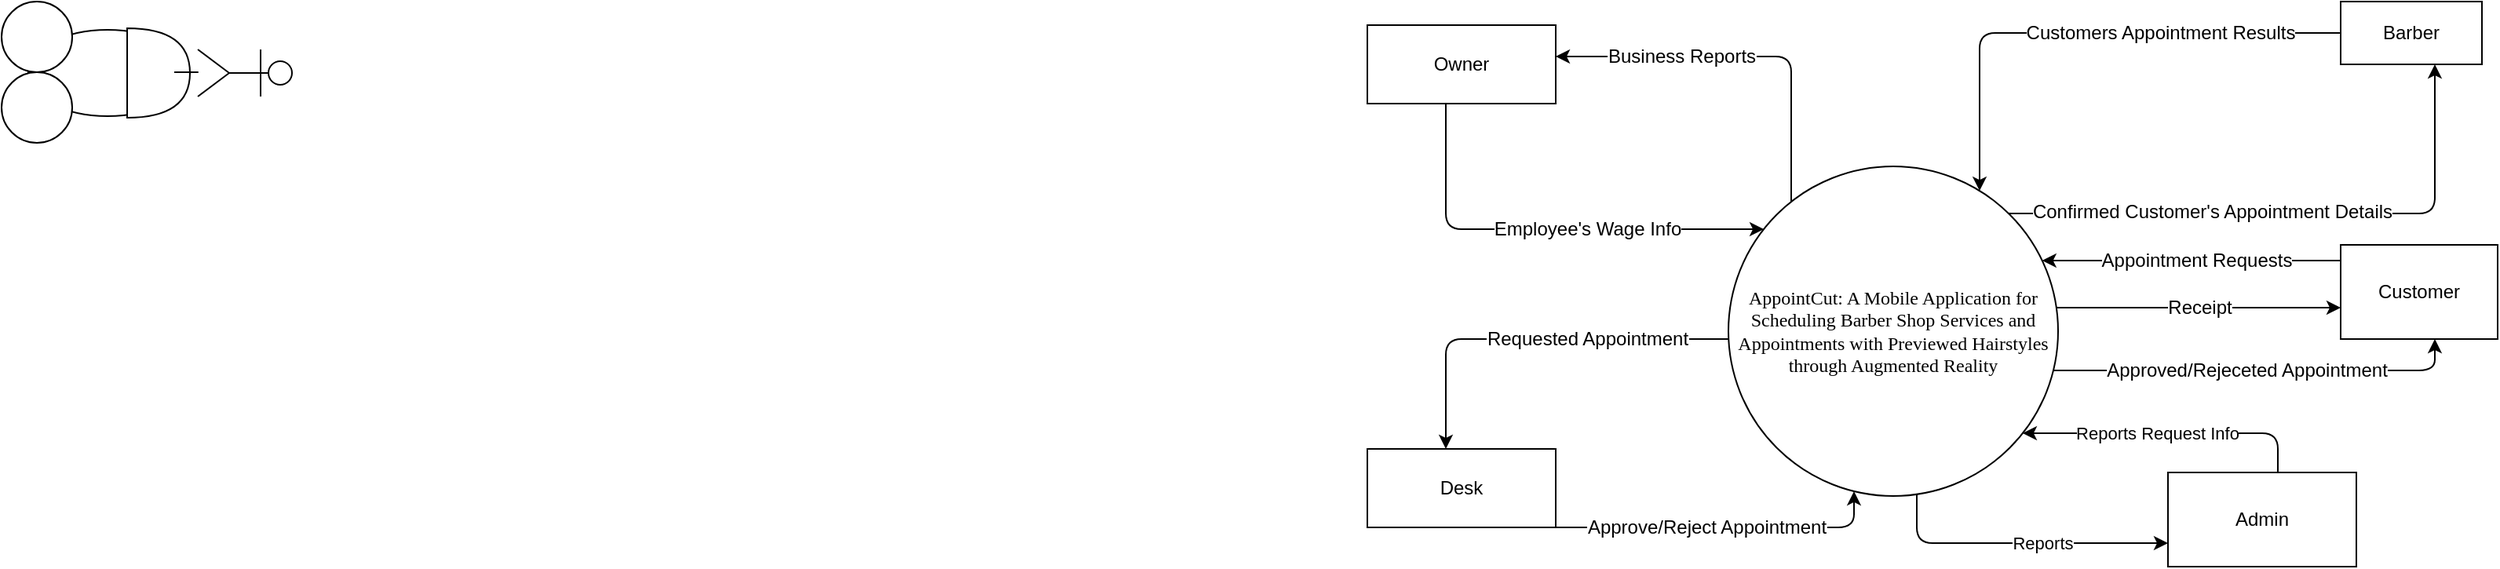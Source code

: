 <mxfile version="15.6.6" type="github" pages="2">
  <diagram id="QcfeCgYC6YROvoQcwezy" name="CFD">
    <mxGraphModel dx="1663" dy="441" grid="1" gridSize="10" guides="1" tooltips="1" connect="1" arrows="1" fold="1" page="1" pageScale="1" pageWidth="850" pageHeight="1100" math="0" shadow="0">
      <root>
        <mxCell id="0" />
        <mxCell id="1" parent="0" />
        <mxCell id="d3RUSdktLGLqAfxEhtAn-2" style="edgeStyle=orthogonalEdgeStyle;orthogonalLoop=1;jettySize=auto;html=1;labelBackgroundColor=default;fontColor=default;strokeColor=default;rounded=1;" edge="1" parent="1" source="eU8hsQ7OFh6PPx2WCGZC-1" target="eU8hsQ7OFh6PPx2WCGZC-5">
          <mxGeometry relative="1" as="geometry">
            <Array as="points">
              <mxPoint x="760" y="250" />
              <mxPoint x="760" y="135" />
            </Array>
          </mxGeometry>
        </mxCell>
        <mxCell id="d3RUSdktLGLqAfxEhtAn-16" value="Confirmed Customer&#39;s Appointment Details" style="edgeLabel;html=1;align=center;verticalAlign=middle;resizable=0;points=[];fontSize=12;fontColor=default;" vertex="1" connectable="0" parent="d3RUSdktLGLqAfxEhtAn-2">
          <mxGeometry x="-0.295" y="1" relative="1" as="geometry">
            <mxPoint as="offset" />
          </mxGeometry>
        </mxCell>
        <mxCell id="d3RUSdktLGLqAfxEhtAn-5" style="edgeStyle=orthogonalEdgeStyle;rounded=1;orthogonalLoop=1;jettySize=auto;html=1;labelBackgroundColor=default;fontColor=default;strokeColor=default;" edge="1" parent="1" source="eU8hsQ7OFh6PPx2WCGZC-1" target="eU8hsQ7OFh6PPx2WCGZC-6">
          <mxGeometry relative="1" as="geometry">
            <Array as="points">
              <mxPoint x="610" y="310" />
              <mxPoint x="610" y="310" />
            </Array>
          </mxGeometry>
        </mxCell>
        <mxCell id="d3RUSdktLGLqAfxEhtAn-7" value="&lt;font style=&quot;font-size: 12px&quot;&gt;Receipt&lt;/font&gt;" style="edgeLabel;html=1;align=center;verticalAlign=middle;resizable=0;points=[];fontColor=default;labelBackgroundColor=default;" vertex="1" connectable="0" parent="d3RUSdktLGLqAfxEhtAn-5">
          <mxGeometry x="-0.182" relative="1" as="geometry">
            <mxPoint x="17" as="offset" />
          </mxGeometry>
        </mxCell>
        <mxCell id="eU8hsQ7OFh6PPx2WCGZC-1" value="&lt;font style=&quot;font-size: 12px&quot;&gt;&lt;span style=&quot;font-family: &amp;quot;times new roman&amp;quot;; background-color: transparent; font-style: normal; font-variant: normal; text-decoration: none; vertical-align: baseline;&quot; id=&quot;docs-internal-guid-279cb4f7-7fff-44b1-516b-acc277abbe0b&quot;&gt;AppointCut: A Mobile Application for Scheduling Barber Shop Services and Appointments with Previewed Hairstyles through Augmented Reality&lt;/span&gt;&lt;/font&gt;" style="ellipse;whiteSpace=wrap;html=1;aspect=fixed;fillColor=default;strokeColor=default;fontColor=default;" parent="1" vertex="1">
          <mxGeometry x="310" y="220" width="210" height="210" as="geometry" />
        </mxCell>
        <mxCell id="eU8hsQ7OFh6PPx2WCGZC-4" value="Desk" style="rounded=0;whiteSpace=wrap;html=1;fontSize=12;fillColor=default;strokeColor=default;fontColor=default;" parent="1" vertex="1">
          <mxGeometry x="80" y="400" width="120" height="50" as="geometry" />
        </mxCell>
        <mxCell id="d3RUSdktLGLqAfxEhtAn-1" style="edgeStyle=orthogonalEdgeStyle;rounded=1;orthogonalLoop=1;jettySize=auto;html=1;labelBackgroundColor=default;fontColor=default;strokeColor=default;" edge="1" parent="1" source="eU8hsQ7OFh6PPx2WCGZC-5" target="eU8hsQ7OFh6PPx2WCGZC-1">
          <mxGeometry relative="1" as="geometry">
            <Array as="points">
              <mxPoint x="470" y="135" />
            </Array>
          </mxGeometry>
        </mxCell>
        <mxCell id="d3RUSdktLGLqAfxEhtAn-12" value="Customers Appointment Results" style="edgeLabel;html=1;align=center;verticalAlign=middle;resizable=0;points=[];fontSize=12;fontColor=default;labelBackgroundColor=default;" vertex="1" connectable="0" parent="d3RUSdktLGLqAfxEhtAn-1">
          <mxGeometry x="-0.053" y="-2" relative="1" as="geometry">
            <mxPoint x="41" y="2" as="offset" />
          </mxGeometry>
        </mxCell>
        <mxCell id="eU8hsQ7OFh6PPx2WCGZC-5" value="Barber" style="rounded=0;whiteSpace=wrap;html=1;fontSize=12;fillColor=default;strokeColor=default;fontColor=default;" parent="1" vertex="1">
          <mxGeometry x="700" y="115" width="90" height="40" as="geometry" />
        </mxCell>
        <mxCell id="eU8hsQ7OFh6PPx2WCGZC-6" value="Customer" style="rounded=0;whiteSpace=wrap;html=1;fontSize=12;fillColor=default;strokeColor=default;fontColor=default;" parent="1" vertex="1">
          <mxGeometry x="700" y="270" width="100" height="60" as="geometry" />
        </mxCell>
        <mxCell id="eU8hsQ7OFh6PPx2WCGZC-20" value="Business Reports" style="endArrow=classic;html=1;rounded=1;fontSize=12;edgeStyle=orthogonalEdgeStyle;strokeColor=default;labelBackgroundColor=default;fontColor=default;" parent="1" source="eU8hsQ7OFh6PPx2WCGZC-1" target="d3RUSdktLGLqAfxEhtAn-19" edge="1">
          <mxGeometry x="0.34" width="50" height="50" relative="1" as="geometry">
            <mxPoint x="170" y="170" as="sourcePoint" />
            <mxPoint x="140.029" y="180" as="targetPoint" />
            <Array as="points">
              <mxPoint x="350" y="150" />
              <mxPoint x="140" y="150" />
            </Array>
            <mxPoint as="offset" />
          </mxGeometry>
        </mxCell>
        <mxCell id="eU8hsQ7OFh6PPx2WCGZC-27" value="Employee&#39;s Wage Info" style="endArrow=classic;html=1;rounded=1;fontSize=12;edgeStyle=orthogonalEdgeStyle;strokeColor=default;labelBackgroundColor=default;fontColor=default;" parent="1" source="d3RUSdktLGLqAfxEhtAn-19" target="eU8hsQ7OFh6PPx2WCGZC-1" edge="1">
          <mxGeometry x="0.205" width="50" height="50" relative="1" as="geometry">
            <mxPoint x="140.029" y="250" as="sourcePoint" />
            <mxPoint x="280" y="350" as="targetPoint" />
            <Array as="points">
              <mxPoint x="130" y="260" />
            </Array>
            <mxPoint as="offset" />
          </mxGeometry>
        </mxCell>
        <mxCell id="eU8hsQ7OFh6PPx2WCGZC-31" value="Approve/Reject Appointment" style="endArrow=classic;html=1;rounded=1;fontSize=12;edgeStyle=orthogonalEdgeStyle;strokeColor=default;labelBackgroundColor=default;fontColor=default;" parent="1" target="eU8hsQ7OFh6PPx2WCGZC-1" edge="1" source="eU8hsQ7OFh6PPx2WCGZC-4">
          <mxGeometry x="-0.101" width="50" height="50" relative="1" as="geometry">
            <mxPoint x="160" y="381" as="sourcePoint" />
            <mxPoint x="357" y="435" as="targetPoint" />
            <Array as="points">
              <mxPoint x="390" y="450" />
            </Array>
            <mxPoint as="offset" />
          </mxGeometry>
        </mxCell>
        <mxCell id="eU8hsQ7OFh6PPx2WCGZC-35" value="Approved/Rejeceted Appointment" style="endArrow=classic;html=1;rounded=1;fontSize=12;edgeStyle=orthogonalEdgeStyle;strokeColor=default;labelBackgroundColor=default;fontColor=default;" parent="1" source="eU8hsQ7OFh6PPx2WCGZC-1" target="eU8hsQ7OFh6PPx2WCGZC-6" edge="1">
          <mxGeometry x="-0.065" width="50" height="50" relative="1" as="geometry">
            <mxPoint x="460" y="440" as="sourcePoint" />
            <mxPoint x="710" y="460" as="targetPoint" />
            <Array as="points">
              <mxPoint x="760" y="350" />
            </Array>
            <mxPoint as="offset" />
          </mxGeometry>
        </mxCell>
        <mxCell id="eU8hsQ7OFh6PPx2WCGZC-36" value="Appointment Requests" style="endArrow=classic;html=1;rounded=1;fontSize=12;edgeStyle=orthogonalEdgeStyle;strokeColor=default;labelBackgroundColor=default;fontColor=default;" parent="1" source="eU8hsQ7OFh6PPx2WCGZC-6" target="eU8hsQ7OFh6PPx2WCGZC-1" edge="1">
          <mxGeometry x="-0.032" width="50" height="50" relative="1" as="geometry">
            <mxPoint x="620" y="420" as="sourcePoint" />
            <mxPoint x="500" y="418" as="targetPoint" />
            <Array as="points">
              <mxPoint x="610" y="280" />
              <mxPoint x="610" y="280" />
            </Array>
            <mxPoint as="offset" />
          </mxGeometry>
        </mxCell>
        <mxCell id="eU8hsQ7OFh6PPx2WCGZC-37" value="Requested Appointment" style="endArrow=classic;html=1;rounded=1;fontSize=12;edgeStyle=orthogonalEdgeStyle;strokeColor=default;labelBackgroundColor=default;fontColor=default;" parent="1" source="eU8hsQ7OFh6PPx2WCGZC-1" target="eU8hsQ7OFh6PPx2WCGZC-4" edge="1">
          <mxGeometry x="-0.279" width="50" height="50" relative="1" as="geometry">
            <mxPoint x="200" y="430" as="sourcePoint" />
            <mxPoint x="133" y="400" as="targetPoint" />
            <Array as="points">
              <mxPoint x="130" y="330" />
            </Array>
            <mxPoint as="offset" />
          </mxGeometry>
        </mxCell>
        <mxCell id="jR0Vj0uFJXifs4Czaeaf-1" value="Admin" style="rounded=0;whiteSpace=wrap;html=1;fontSize=12;fillColor=default;strokeColor=default;fontColor=default;" parent="1" vertex="1">
          <mxGeometry x="590" y="415" width="120" height="60" as="geometry" />
        </mxCell>
        <mxCell id="jR0Vj0uFJXifs4Czaeaf-2" value="" style="endArrow=classic;html=1;rounded=1;strokeColor=default;edgeStyle=orthogonalEdgeStyle;labelBackgroundColor=default;fontColor=default;" parent="1" source="eU8hsQ7OFh6PPx2WCGZC-1" target="jR0Vj0uFJXifs4Czaeaf-1" edge="1">
          <mxGeometry width="50" height="50" relative="1" as="geometry">
            <mxPoint x="350" y="570" as="sourcePoint" />
            <mxPoint x="400" y="520" as="targetPoint" />
            <Array as="points">
              <mxPoint x="430" y="460" />
            </Array>
          </mxGeometry>
        </mxCell>
        <mxCell id="jR0Vj0uFJXifs4Czaeaf-6" value="Reports" style="edgeLabel;html=1;align=center;verticalAlign=middle;resizable=0;points=[];labelBackgroundColor=default;fontColor=default;" parent="jR0Vj0uFJXifs4Czaeaf-2" vertex="1" connectable="0">
          <mxGeometry x="-0.184" y="-1" relative="1" as="geometry">
            <mxPoint x="33" y="-1" as="offset" />
          </mxGeometry>
        </mxCell>
        <mxCell id="jR0Vj0uFJXifs4Czaeaf-3" value="Reports Request Info" style="endArrow=classic;html=1;rounded=1;strokeColor=default;edgeStyle=orthogonalEdgeStyle;labelBackgroundColor=default;fontColor=default;" parent="1" source="jR0Vj0uFJXifs4Czaeaf-1" edge="1" target="eU8hsQ7OFh6PPx2WCGZC-1">
          <mxGeometry x="0.091" width="50" height="50" relative="1" as="geometry">
            <mxPoint x="408.41" y="440.0" as="sourcePoint" />
            <mxPoint x="430" y="430" as="targetPoint" />
            <mxPoint as="offset" />
            <Array as="points">
              <mxPoint x="660" y="390" />
            </Array>
          </mxGeometry>
        </mxCell>
        <mxCell id="YzoVD2geB_q7kexFXIaQ-5" value="" style="group" parent="1" vertex="1" connectable="0">
          <mxGeometry x="-790" y="115" width="185" height="90" as="geometry" />
        </mxCell>
        <mxCell id="YzoVD2geB_q7kexFXIaQ-6" value="" style="ellipse;whiteSpace=wrap;html=1;direction=south;rotation=90;" parent="YzoVD2geB_q7kexFXIaQ-5" vertex="1">
          <mxGeometry x="40" y="-5" width="55" height="101" as="geometry" />
        </mxCell>
        <mxCell id="YzoVD2geB_q7kexFXIaQ-7" value="" style="ellipse;whiteSpace=wrap;html=1;aspect=fixed;" parent="YzoVD2geB_q7kexFXIaQ-5" vertex="1">
          <mxGeometry width="45" height="45" as="geometry" />
        </mxCell>
        <mxCell id="YzoVD2geB_q7kexFXIaQ-8" value="" style="ellipse;whiteSpace=wrap;html=1;aspect=fixed;" parent="YzoVD2geB_q7kexFXIaQ-5" vertex="1">
          <mxGeometry y="45" width="45" height="45" as="geometry" />
        </mxCell>
        <mxCell id="YzoVD2geB_q7kexFXIaQ-9" value="" style="shape=umlActor;verticalLabelPosition=bottom;verticalAlign=top;html=1;outlineConnect=0;rotation=90;" parent="YzoVD2geB_q7kexFXIaQ-5" vertex="1">
          <mxGeometry x="140" y="15.5" width="30" height="60" as="geometry" />
        </mxCell>
        <mxCell id="YzoVD2geB_q7kexFXIaQ-10" value="" style="shape=or;whiteSpace=wrap;html=1;" parent="YzoVD2geB_q7kexFXIaQ-5" vertex="1">
          <mxGeometry x="80" y="17" width="40" height="57" as="geometry" />
        </mxCell>
        <mxCell id="YzoVD2geB_q7kexFXIaQ-11" value="" style="endArrow=none;html=1;rounded=1;edgeStyle=orthogonalEdgeStyle;" parent="YzoVD2geB_q7kexFXIaQ-5" edge="1">
          <mxGeometry width="50" height="50" relative="1" as="geometry">
            <mxPoint x="110" y="45" as="sourcePoint" />
            <mxPoint x="110" y="45" as="targetPoint" />
            <Array as="points">
              <mxPoint x="130" y="45" />
              <mxPoint x="110" y="45" />
            </Array>
          </mxGeometry>
        </mxCell>
        <mxCell id="d3RUSdktLGLqAfxEhtAn-19" value="Owner" style="rounded=0;whiteSpace=wrap;html=1;fontSize=12;fillColor=default;strokeColor=default;fontColor=default;" vertex="1" parent="1">
          <mxGeometry x="80" y="130" width="120" height="50" as="geometry" />
        </mxCell>
      </root>
    </mxGraphModel>
  </diagram>
  <diagram id="z-SG2S14-h5Qbc_ahD4r" name="CFD-Admin">
    <mxGraphModel dx="1422" dy="772" grid="1" gridSize="10" guides="1" tooltips="1" connect="1" arrows="1" fold="1" page="1" pageScale="1" pageWidth="850" pageHeight="1100" math="0" shadow="0">
      <root>
        <mxCell id="9v1a9WS_H9Mqt1QaRTHw-0" />
        <mxCell id="9v1a9WS_H9Mqt1QaRTHw-1" parent="9v1a9WS_H9Mqt1QaRTHw-0" />
        <mxCell id="lL5zHZhPwYxmuigHh4Fn-0" value="&lt;font style=&quot;font-size: 12px&quot;&gt;&lt;span style=&quot;font-family: &amp;#34;times new roman&amp;#34; ; color: rgb(0 , 0 , 0) ; background-color: transparent ; font-style: normal ; font-variant: normal ; text-decoration: none ; vertical-align: baseline&quot; id=&quot;docs-internal-guid-279cb4f7-7fff-44b1-516b-acc277abbe0b&quot;&gt;AppointCut: A Mobile Application for Scheduling Barber Shop Services and Appointments with Previewed Hairstyles through Augmented Reality&lt;/span&gt;&lt;/font&gt;" style="ellipse;whiteSpace=wrap;html=1;aspect=fixed;" parent="9v1a9WS_H9Mqt1QaRTHw-1" vertex="1">
          <mxGeometry x="120" y="230" width="210" height="210" as="geometry" />
        </mxCell>
        <mxCell id="lL5zHZhPwYxmuigHh4Fn-1" value="Admin" style="rounded=0;whiteSpace=wrap;html=1;fontSize=12;" parent="9v1a9WS_H9Mqt1QaRTHw-1" vertex="1">
          <mxGeometry x="580" y="305" width="120" height="60" as="geometry" />
        </mxCell>
        <mxCell id="F4i1eAzSYNV20_Flw85E-8" value="" style="endArrow=classic;html=1;rounded=0;edgeStyle=orthogonalEdgeStyle;exitX=0.951;exitY=0.289;exitDx=0;exitDy=0;exitPerimeter=0;" parent="9v1a9WS_H9Mqt1QaRTHw-1" source="lL5zHZhPwYxmuigHh4Fn-0" target="lL5zHZhPwYxmuigHh4Fn-1" edge="1">
          <mxGeometry width="50" height="50" relative="1" as="geometry">
            <mxPoint x="320" y="230" as="sourcePoint" />
            <mxPoint x="590" y="291" as="targetPoint" />
            <Array as="points">
              <mxPoint x="320" y="240" />
              <mxPoint x="590" y="240" />
            </Array>
          </mxGeometry>
        </mxCell>
        <mxCell id="KmbpuiYW9SRUuznEyT2X-0" value="Customer Details" style="edgeLabel;html=1;align=center;verticalAlign=middle;resizable=0;points=[];" parent="F4i1eAzSYNV20_Flw85E-8" vertex="1" connectable="0">
          <mxGeometry x="-0.312" y="2" relative="1" as="geometry">
            <mxPoint x="47" as="offset" />
          </mxGeometry>
        </mxCell>
        <mxCell id="F4i1eAzSYNV20_Flw85E-9" value="" style="endArrow=none;html=1;rounded=0;edgeStyle=orthogonalEdgeStyle;endFill=0;startArrow=classic;startFill=1;exitX=0.941;exitY=0.762;exitDx=0;exitDy=0;exitPerimeter=0;" parent="9v1a9WS_H9Mqt1QaRTHw-1" source="lL5zHZhPwYxmuigHh4Fn-0" target="lL5zHZhPwYxmuigHh4Fn-1" edge="1">
          <mxGeometry width="50" height="50" relative="1" as="geometry">
            <mxPoint x="320" y="400" as="sourcePoint" />
            <mxPoint x="590" y="380" as="targetPoint" />
            <Array as="points">
              <mxPoint x="318" y="440" />
              <mxPoint x="590" y="440" />
            </Array>
          </mxGeometry>
        </mxCell>
        <mxCell id="KmbpuiYW9SRUuznEyT2X-3" value="Approved Customer" style="edgeLabel;html=1;align=center;verticalAlign=middle;resizable=0;points=[];" parent="F4i1eAzSYNV20_Flw85E-9" vertex="1" connectable="0">
          <mxGeometry x="-0.131" y="-2" relative="1" as="geometry">
            <mxPoint x="10" y="-2" as="offset" />
          </mxGeometry>
        </mxCell>
        <mxCell id="KmbpuiYW9SRUuznEyT2X-4" value="" style="endArrow=none;html=1;rounded=1;edgeStyle=orthogonalEdgeStyle;exitX=1;exitY=1;exitDx=0;exitDy=0;startArrow=classic;startFill=1;endFill=0;entryX=0.164;entryY=0.981;entryDx=0;entryDy=0;entryPerimeter=0;" parent="9v1a9WS_H9Mqt1QaRTHw-1" source="lL5zHZhPwYxmuigHh4Fn-0" target="lL5zHZhPwYxmuigHh4Fn-1" edge="1">
          <mxGeometry width="50" height="50" relative="1" as="geometry">
            <mxPoint x="290" y="430" as="sourcePoint" />
            <mxPoint x="600" y="380" as="targetPoint" />
            <Array as="points">
              <mxPoint x="299" y="430" />
              <mxPoint x="300" y="430" />
              <mxPoint x="300" y="460" />
              <mxPoint x="600" y="460" />
              <mxPoint x="600" y="368" />
            </Array>
          </mxGeometry>
        </mxCell>
        <mxCell id="KmbpuiYW9SRUuznEyT2X-8" value="Approved Owner Details" style="edgeLabel;html=1;align=center;verticalAlign=middle;resizable=0;points=[];" parent="KmbpuiYW9SRUuznEyT2X-4" vertex="1" connectable="0">
          <mxGeometry x="-0.143" y="2" relative="1" as="geometry">
            <mxPoint x="12" as="offset" />
          </mxGeometry>
        </mxCell>
        <mxCell id="KmbpuiYW9SRUuznEyT2X-5" value="" style="endArrow=classic;html=1;rounded=0;edgeStyle=orthogonalEdgeStyle;endFill=1;startArrow=none;startFill=0;strokeColor=default;" parent="9v1a9WS_H9Mqt1QaRTHw-1" source="lL5zHZhPwYxmuigHh4Fn-0" target="lL5zHZhPwYxmuigHh4Fn-1" edge="1">
          <mxGeometry width="50" height="50" relative="1" as="geometry">
            <mxPoint x="305.54" y="260.69" as="sourcePoint" />
            <mxPoint x="599" y="300" as="targetPoint" />
            <Array as="points">
              <mxPoint x="305" y="220" />
              <mxPoint x="599" y="220" />
            </Array>
          </mxGeometry>
        </mxCell>
        <mxCell id="KmbpuiYW9SRUuznEyT2X-6" value="Owners Application" style="edgeLabel;html=1;align=center;verticalAlign=middle;resizable=0;points=[];" parent="KmbpuiYW9SRUuznEyT2X-5" vertex="1" connectable="0">
          <mxGeometry x="-0.312" y="2" relative="1" as="geometry">
            <mxPoint x="47" as="offset" />
          </mxGeometry>
        </mxCell>
        <mxCell id="Xylg9A7ksIJKhDiFP-UO-0" value="" style="endArrow=classic;html=1;rounded=1;edgeStyle=orthogonalEdgeStyle;exitX=0.25;exitY=1;exitDx=0;exitDy=0;" parent="9v1a9WS_H9Mqt1QaRTHw-1" source="lL5zHZhPwYxmuigHh4Fn-1" target="lL5zHZhPwYxmuigHh4Fn-0" edge="1">
          <mxGeometry width="50" height="50" relative="1" as="geometry">
            <mxPoint x="540" y="570" as="sourcePoint" />
            <mxPoint x="280" y="460" as="targetPoint" />
            <Array as="points">
              <mxPoint x="610" y="480" />
              <mxPoint x="280" y="480" />
            </Array>
          </mxGeometry>
        </mxCell>
        <mxCell id="Xylg9A7ksIJKhDiFP-UO-5" value="Added Barber Details" style="edgeLabel;html=1;align=center;verticalAlign=middle;resizable=0;points=[];" parent="Xylg9A7ksIJKhDiFP-UO-0" vertex="1" connectable="0">
          <mxGeometry x="0.159" y="-1" relative="1" as="geometry">
            <mxPoint x="15" as="offset" />
          </mxGeometry>
        </mxCell>
        <mxCell id="Xylg9A7ksIJKhDiFP-UO-3" value="" style="endArrow=classic;html=1;rounded=0;edgeStyle=orthogonalEdgeStyle;endFill=1;startArrow=none;startFill=0;entryX=0.25;entryY=0;entryDx=0;entryDy=0;" parent="9v1a9WS_H9Mqt1QaRTHw-1" source="lL5zHZhPwYxmuigHh4Fn-0" target="lL5zHZhPwYxmuigHh4Fn-1" edge="1">
          <mxGeometry width="50" height="50" relative="1" as="geometry">
            <mxPoint x="291" y="240" as="sourcePoint" />
            <mxPoint x="584.5" y="290.0" as="targetPoint" />
            <Array as="points">
              <mxPoint x="291" y="200" />
              <mxPoint x="610" y="200" />
            </Array>
          </mxGeometry>
        </mxCell>
        <mxCell id="Xylg9A7ksIJKhDiFP-UO-4" value="Barber Details" style="edgeLabel;html=1;align=center;verticalAlign=middle;resizable=0;points=[];" parent="Xylg9A7ksIJKhDiFP-UO-3" vertex="1" connectable="0">
          <mxGeometry x="-0.312" y="2" relative="1" as="geometry">
            <mxPoint x="47" as="offset" />
          </mxGeometry>
        </mxCell>
        <mxCell id="Xylg9A7ksIJKhDiFP-UO-6" value="" style="endArrow=classic;html=1;rounded=0;edgeStyle=orthogonalEdgeStyle;endFill=1;startArrow=none;startFill=0;entryX=0.342;entryY=0.004;entryDx=0;entryDy=0;entryPerimeter=0;" parent="9v1a9WS_H9Mqt1QaRTHw-1" source="lL5zHZhPwYxmuigHh4Fn-0" target="lL5zHZhPwYxmuigHh4Fn-1" edge="1">
          <mxGeometry width="50" height="50" relative="1" as="geometry">
            <mxPoint x="277.98" y="233.336" as="sourcePoint" />
            <mxPoint x="620" y="290" as="targetPoint" />
            <Array as="points">
              <mxPoint x="278" y="180" />
              <mxPoint x="620" y="180" />
              <mxPoint x="620" y="285" />
              <mxPoint x="621" y="285" />
            </Array>
          </mxGeometry>
        </mxCell>
        <mxCell id="Xylg9A7ksIJKhDiFP-UO-7" value="Desk Details" style="edgeLabel;html=1;align=center;verticalAlign=middle;resizable=0;points=[];" parent="Xylg9A7ksIJKhDiFP-UO-6" vertex="1" connectable="0">
          <mxGeometry x="-0.312" y="2" relative="1" as="geometry">
            <mxPoint x="47" as="offset" />
          </mxGeometry>
        </mxCell>
        <mxCell id="Xylg9A7ksIJKhDiFP-UO-8" value="" style="endArrow=classic;html=1;rounded=1;edgeStyle=orthogonalEdgeStyle;exitX=0.336;exitY=1.004;exitDx=0;exitDy=0;exitPerimeter=0;" parent="9v1a9WS_H9Mqt1QaRTHw-1" source="lL5zHZhPwYxmuigHh4Fn-1" target="lL5zHZhPwYxmuigHh4Fn-0" edge="1">
          <mxGeometry width="50" height="50" relative="1" as="geometry">
            <mxPoint x="599.97" y="375.0" as="sourcePoint" />
            <mxPoint x="260" y="450" as="targetPoint" />
            <Array as="points">
              <mxPoint x="620" y="500" />
              <mxPoint x="260" y="500" />
            </Array>
          </mxGeometry>
        </mxCell>
        <mxCell id="Xylg9A7ksIJKhDiFP-UO-9" value="Added Barber Details" style="edgeLabel;html=1;align=center;verticalAlign=middle;resizable=0;points=[];" parent="Xylg9A7ksIJKhDiFP-UO-8" vertex="1" connectable="0">
          <mxGeometry x="0.159" y="-1" relative="1" as="geometry">
            <mxPoint x="15" as="offset" />
          </mxGeometry>
        </mxCell>
        <mxCell id="tw8a4bLxt4a7vOjRQgqN-0" value="" style="group" parent="9v1a9WS_H9Mqt1QaRTHw-1" vertex="1" connectable="0">
          <mxGeometry x="370" y="295" width="185" height="90" as="geometry" />
        </mxCell>
        <mxCell id="KmbpuiYW9SRUuznEyT2X-11" value="" style="ellipse;whiteSpace=wrap;html=1;direction=south;rotation=90;" parent="tw8a4bLxt4a7vOjRQgqN-0" vertex="1">
          <mxGeometry x="40" y="-5" width="55" height="101" as="geometry" />
        </mxCell>
        <mxCell id="KmbpuiYW9SRUuznEyT2X-9" value="" style="ellipse;whiteSpace=wrap;html=1;aspect=fixed;" parent="tw8a4bLxt4a7vOjRQgqN-0" vertex="1">
          <mxGeometry width="45" height="45" as="geometry" />
        </mxCell>
        <mxCell id="KmbpuiYW9SRUuznEyT2X-10" value="" style="ellipse;whiteSpace=wrap;html=1;aspect=fixed;" parent="tw8a4bLxt4a7vOjRQgqN-0" vertex="1">
          <mxGeometry y="45" width="45" height="45" as="geometry" />
        </mxCell>
        <mxCell id="KmbpuiYW9SRUuznEyT2X-12" value="" style="shape=umlActor;verticalLabelPosition=bottom;verticalAlign=top;html=1;outlineConnect=0;rotation=90;" parent="tw8a4bLxt4a7vOjRQgqN-0" vertex="1">
          <mxGeometry x="140" y="15.5" width="30" height="60" as="geometry" />
        </mxCell>
        <mxCell id="Xylg9A7ksIJKhDiFP-UO-1" value="" style="shape=or;whiteSpace=wrap;html=1;" parent="tw8a4bLxt4a7vOjRQgqN-0" vertex="1">
          <mxGeometry x="80" y="17" width="40" height="57" as="geometry" />
        </mxCell>
        <mxCell id="Xylg9A7ksIJKhDiFP-UO-2" value="" style="endArrow=none;html=1;rounded=1;edgeStyle=orthogonalEdgeStyle;" parent="tw8a4bLxt4a7vOjRQgqN-0" edge="1">
          <mxGeometry width="50" height="50" relative="1" as="geometry">
            <mxPoint x="110" y="45" as="sourcePoint" />
            <mxPoint x="110" y="45" as="targetPoint" />
            <Array as="points">
              <mxPoint x="130" y="45" />
              <mxPoint x="110" y="45" />
            </Array>
          </mxGeometry>
        </mxCell>
      </root>
    </mxGraphModel>
  </diagram>
</mxfile>
